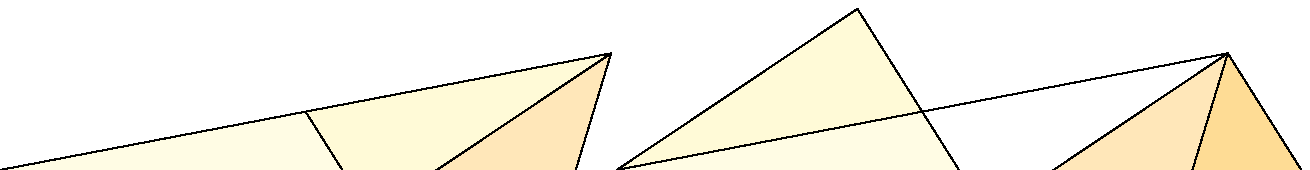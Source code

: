\documentclass{standalone}
\usepackage{luamplib}
\begin{document}
\begin{mplibcode}
beginfig(3);
path t;  t = (0,0) -- (220,42) -- (180,-90) -- cycle;
pair centroid;
centroid = 2/3[point 0 of t,point 3/2 of t];

path s[];
for i=0 upto 5:
  s[i] = point 1/2 i of t -- point 1/2 + 1/2 i of t -- centroid -- cycle;
endfor

color c[];
c[0] = (1,0.96863,0.73725);
c[1] = (0.99608,0.76863,0.3098);
c[2] = (0.85098,0.37255,0.054902);

picture a,b;
a = image(
for i=0 upto 2:
  fill s[2i]   withcolor .6[c[i],white]; 
  fill s[2i+1] withcolor .4[c[i],white];
endfor
for i=0 upto 2:
draw point i of t -- point 3/2+i of t;
endfor
draw t;);
b = image(
for i=0 upto 2:
  fill s[2i]   withcolor .6[c[i],white]; 
  fill s[2i+1] rotatedabout(point i+1/2 of t, 180) withcolor .4[c[i],white];
endfor
for i=0 upto 2:
  draw point i of t -- centroid -- centroid rotatedabout(point i+1/2 of t,180) -- cycle;
endfor
draw t;);
draw a;
draw b shifted 222 right;
endfig;
\end{mplibcode}
\end{document}

